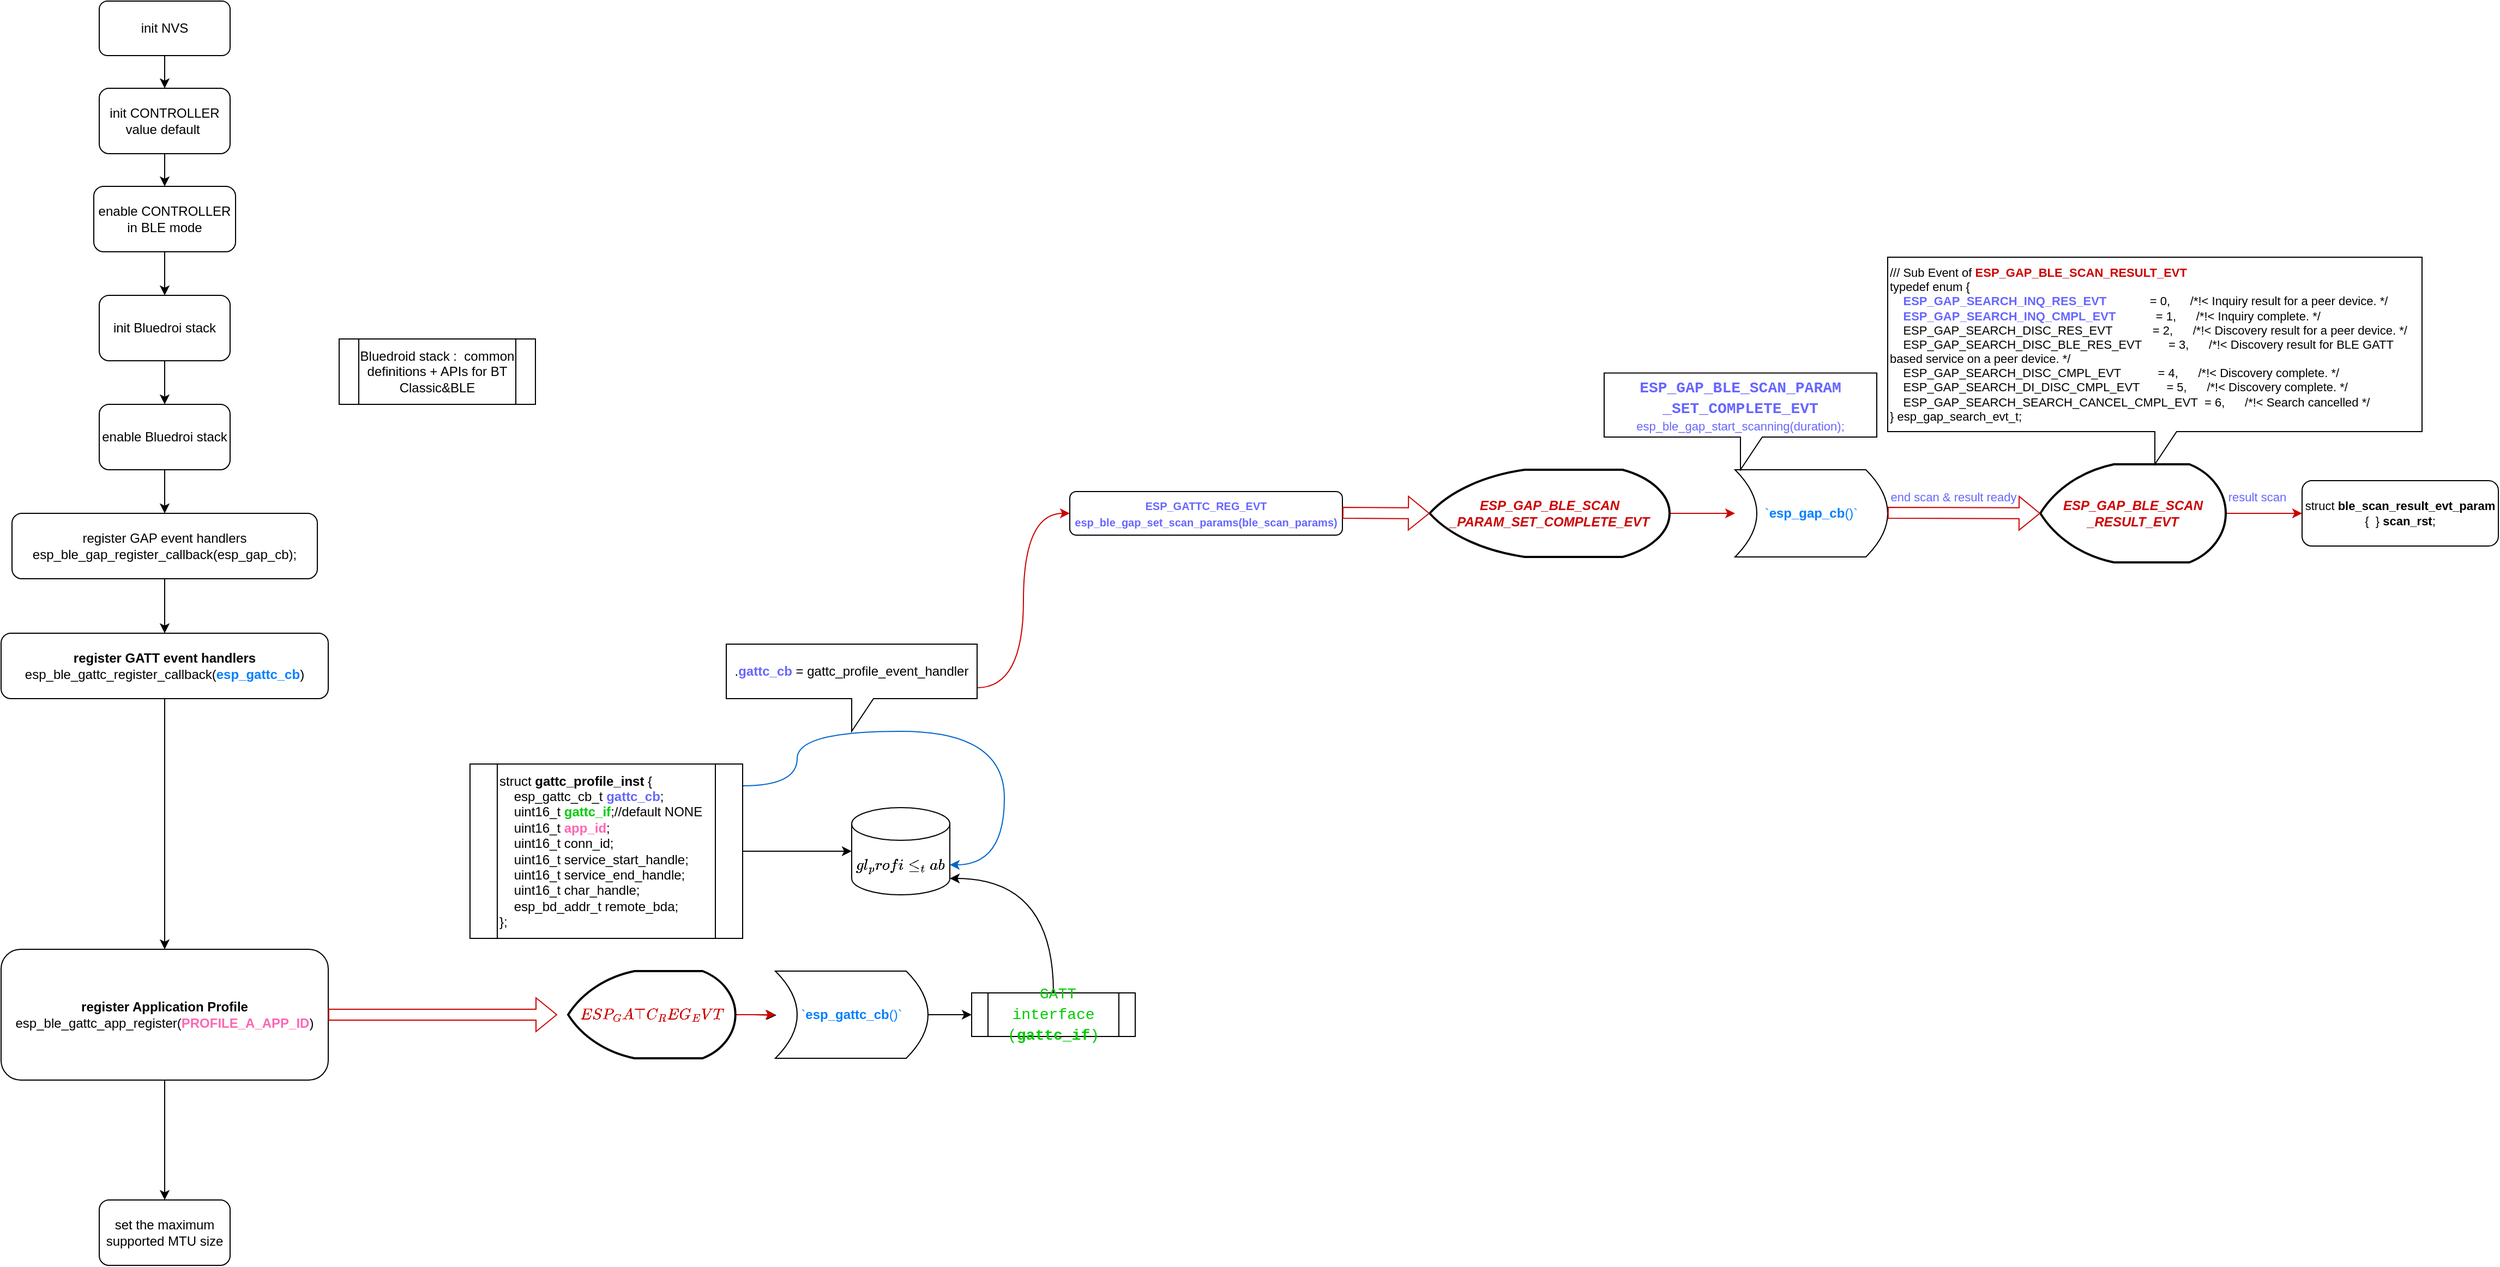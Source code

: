 <mxfile version="20.8.1" type="github">
  <diagram id="5WGJPJ9PN9hEiIK1iL1-" name="Trang-1">
    <mxGraphModel dx="1313" dy="726" grid="1" gridSize="10" guides="1" tooltips="1" connect="1" arrows="1" fold="1" page="1" pageScale="1" pageWidth="4681" pageHeight="3300" math="0" shadow="0">
      <root>
        <mxCell id="0" />
        <mxCell id="1" parent="0" />
        <mxCell id="tE3i4PgHsdOXRFT06SJb-3" value="" style="edgeStyle=orthogonalEdgeStyle;rounded=0;orthogonalLoop=1;jettySize=auto;html=1;" parent="1" source="tE3i4PgHsdOXRFT06SJb-1" target="tE3i4PgHsdOXRFT06SJb-2" edge="1">
          <mxGeometry relative="1" as="geometry" />
        </mxCell>
        <mxCell id="tE3i4PgHsdOXRFT06SJb-1" value="init NVS" style="rounded=1;whiteSpace=wrap;html=1;" parent="1" vertex="1">
          <mxGeometry x="340" y="40" width="120" height="50" as="geometry" />
        </mxCell>
        <mxCell id="tE3i4PgHsdOXRFT06SJb-6" value="" style="edgeStyle=orthogonalEdgeStyle;rounded=0;orthogonalLoop=1;jettySize=auto;html=1;" parent="1" source="tE3i4PgHsdOXRFT06SJb-2" target="tE3i4PgHsdOXRFT06SJb-4" edge="1">
          <mxGeometry relative="1" as="geometry" />
        </mxCell>
        <mxCell id="tE3i4PgHsdOXRFT06SJb-2" value="init CONTROLLER&lt;br&gt;value default&amp;nbsp;" style="rounded=1;whiteSpace=wrap;html=1;" parent="1" vertex="1">
          <mxGeometry x="340" y="120" width="120" height="60" as="geometry" />
        </mxCell>
        <mxCell id="tE3i4PgHsdOXRFT06SJb-14" value="" style="edgeStyle=orthogonalEdgeStyle;rounded=0;orthogonalLoop=1;jettySize=auto;html=1;" parent="1" source="tE3i4PgHsdOXRFT06SJb-4" target="tE3i4PgHsdOXRFT06SJb-12" edge="1">
          <mxGeometry relative="1" as="geometry" />
        </mxCell>
        <mxCell id="tE3i4PgHsdOXRFT06SJb-4" value="enable CONTROLLER in BLE mode" style="rounded=1;whiteSpace=wrap;html=1;" parent="1" vertex="1">
          <mxGeometry x="335" y="210" width="130" height="60" as="geometry" />
        </mxCell>
        <mxCell id="tE3i4PgHsdOXRFT06SJb-15" value="" style="edgeStyle=orthogonalEdgeStyle;rounded=0;orthogonalLoop=1;jettySize=auto;html=1;" parent="1" source="tE3i4PgHsdOXRFT06SJb-12" target="tE3i4PgHsdOXRFT06SJb-13" edge="1">
          <mxGeometry relative="1" as="geometry" />
        </mxCell>
        <mxCell id="tE3i4PgHsdOXRFT06SJb-12" value="init Bluedroi stack" style="rounded=1;whiteSpace=wrap;html=1;" parent="1" vertex="1">
          <mxGeometry x="340" y="310" width="120" height="60" as="geometry" />
        </mxCell>
        <mxCell id="zCq8DhJdXFzrdfrmIdEc-4" value="" style="edgeStyle=orthogonalEdgeStyle;rounded=0;orthogonalLoop=1;jettySize=auto;html=1;" edge="1" parent="1" source="tE3i4PgHsdOXRFT06SJb-13" target="zCq8DhJdXFzrdfrmIdEc-2">
          <mxGeometry relative="1" as="geometry" />
        </mxCell>
        <mxCell id="tE3i4PgHsdOXRFT06SJb-13" value="enable Bluedroi stack" style="rounded=1;whiteSpace=wrap;html=1;" parent="1" vertex="1">
          <mxGeometry x="340" y="410" width="120" height="60" as="geometry" />
        </mxCell>
        <mxCell id="tE3i4PgHsdOXRFT06SJb-16" value="Bluedroid stack :&amp;nbsp; common definitions + APIs for BT Classic&amp;amp;BLE" style="shape=process;whiteSpace=wrap;html=1;backgroundOutline=1;" parent="1" vertex="1">
          <mxGeometry x="560" y="350" width="180" height="60" as="geometry" />
        </mxCell>
        <mxCell id="zCq8DhJdXFzrdfrmIdEc-6" value="" style="edgeStyle=orthogonalEdgeStyle;rounded=0;orthogonalLoop=1;jettySize=auto;html=1;" edge="1" parent="1" source="zCq8DhJdXFzrdfrmIdEc-2" target="zCq8DhJdXFzrdfrmIdEc-5">
          <mxGeometry relative="1" as="geometry" />
        </mxCell>
        <mxCell id="zCq8DhJdXFzrdfrmIdEc-2" value="register GAP event handlers&lt;br&gt;&lt;div style=&quot;border-color: var(--border-color); text-align: left;&quot;&gt;&lt;span style=&quot;border-color: var(--border-color); background-color: initial;&quot;&gt;esp_ble_gap_register_callback(esp_gap_cb);&lt;/span&gt;&lt;/div&gt;" style="rounded=1;whiteSpace=wrap;html=1;" vertex="1" parent="1">
          <mxGeometry x="260" y="510" width="280" height="60" as="geometry" />
        </mxCell>
        <mxCell id="zCq8DhJdXFzrdfrmIdEc-8" value="" style="edgeStyle=orthogonalEdgeStyle;rounded=0;orthogonalLoop=1;jettySize=auto;html=1;" edge="1" parent="1" source="zCq8DhJdXFzrdfrmIdEc-5" target="zCq8DhJdXFzrdfrmIdEc-7">
          <mxGeometry relative="1" as="geometry" />
        </mxCell>
        <mxCell id="zCq8DhJdXFzrdfrmIdEc-5" value="&lt;b&gt;register GATT event handlers&lt;/b&gt;&lt;br&gt;&lt;div style=&quot;border-color: var(--border-color); text-align: left;&quot;&gt;&lt;span style=&quot;background-color: initial;&quot;&gt;esp_ble_gattc_register_callback(&lt;font color=&quot;#007fff&quot;&gt;&lt;b&gt;esp_gattc_cb&lt;/b&gt;&lt;/font&gt;)&lt;/span&gt;&lt;br&gt;&lt;/div&gt;" style="rounded=1;whiteSpace=wrap;html=1;" vertex="1" parent="1">
          <mxGeometry x="250" y="620" width="300" height="60" as="geometry" />
        </mxCell>
        <mxCell id="zCq8DhJdXFzrdfrmIdEc-10" value="" style="edgeStyle=orthogonalEdgeStyle;rounded=0;orthogonalLoop=1;jettySize=auto;html=1;" edge="1" parent="1" source="zCq8DhJdXFzrdfrmIdEc-7" target="zCq8DhJdXFzrdfrmIdEc-9">
          <mxGeometry relative="1" as="geometry" />
        </mxCell>
        <mxCell id="zCq8DhJdXFzrdfrmIdEc-7" value="&lt;div style=&quot;&quot;&gt;&lt;b style=&quot;background-color: initial;&quot;&gt;register Application Profile&lt;/b&gt;&lt;/div&gt;&lt;div style=&quot;text-align: left;&quot;&gt;&lt;span style=&quot;background-color: initial;&quot;&gt;esp_ble_gattc_app_register(&lt;b&gt;&lt;font color=&quot;#ff66b3&quot;&gt;PROFILE_A_APP_ID&lt;/font&gt;&lt;/b&gt;)&lt;br&gt;&lt;/span&gt;&lt;/div&gt;" style="rounded=1;whiteSpace=wrap;html=1;" vertex="1" parent="1">
          <mxGeometry x="250" y="910" width="300" height="120" as="geometry" />
        </mxCell>
        <mxCell id="zCq8DhJdXFzrdfrmIdEc-9" value="set the maximum supported MTU size" style="rounded=1;whiteSpace=wrap;html=1;" vertex="1" parent="1">
          <mxGeometry x="340" y="1140" width="120" height="60" as="geometry" />
        </mxCell>
        <mxCell id="zCq8DhJdXFzrdfrmIdEc-16" value="" style="edgeStyle=orthogonalEdgeStyle;rounded=0;orthogonalLoop=1;jettySize=auto;html=1;entryX=0;entryY=0.5;entryDx=0;entryDy=0;entryPerimeter=0;" edge="1" parent="1" source="zCq8DhJdXFzrdfrmIdEc-13" target="zCq8DhJdXFzrdfrmIdEc-18">
          <mxGeometry relative="1" as="geometry">
            <mxPoint x="1030" y="810" as="targetPoint" />
            <Array as="points">
              <mxPoint x="1010" y="820" />
              <mxPoint x="1010" y="820" />
            </Array>
          </mxGeometry>
        </mxCell>
        <mxCell id="zCq8DhJdXFzrdfrmIdEc-33" style="edgeStyle=orthogonalEdgeStyle;curved=1;rounded=0;orthogonalLoop=1;jettySize=auto;html=1;entryX=1;entryY=0;entryDx=0;entryDy=52.5;entryPerimeter=0;fontColor=#4A80FF;strokeColor=#0066CC;" edge="1" parent="1" source="zCq8DhJdXFzrdfrmIdEc-13" target="zCq8DhJdXFzrdfrmIdEc-18">
          <mxGeometry relative="1" as="geometry">
            <Array as="points">
              <mxPoint x="980" y="760" />
              <mxPoint x="980" y="710" />
              <mxPoint x="1170" y="710" />
              <mxPoint x="1170" y="833" />
            </Array>
          </mxGeometry>
        </mxCell>
        <mxCell id="zCq8DhJdXFzrdfrmIdEc-13" value="&lt;div&gt;struct &lt;b&gt;gattc_profile_inst&lt;/b&gt; {&lt;/div&gt;&lt;div&gt;&amp;nbsp; &amp;nbsp; esp_gattc_cb_t &lt;b&gt;&lt;font color=&quot;#6666ff&quot;&gt;gattc_cb&lt;/font&gt;&lt;/b&gt;;&lt;/div&gt;&lt;div&gt;&amp;nbsp; &amp;nbsp; uint16_t &lt;b&gt;&lt;font color=&quot;#00cc00&quot;&gt;gattc_if&lt;/font&gt;&lt;/b&gt;;//default NONE&lt;/div&gt;&lt;div&gt;&amp;nbsp; &amp;nbsp; uint16_t &lt;b&gt;&lt;font color=&quot;#ff66b3&quot;&gt;app_id&lt;/font&gt;&lt;/b&gt;;&lt;/div&gt;&lt;div style=&quot;&quot;&gt;&amp;nbsp; &amp;nbsp; uint16_t conn_id;&lt;/div&gt;&lt;div&gt;&amp;nbsp; &amp;nbsp; uint16_t service_start_handle;&lt;/div&gt;&lt;div&gt;&amp;nbsp; &amp;nbsp; uint16_t service_end_handle;&lt;/div&gt;&lt;div&gt;&amp;nbsp; &amp;nbsp; uint16_t char_handle;&lt;/div&gt;&lt;div&gt;&amp;nbsp; &amp;nbsp; esp_bd_addr_t remote_bda;&lt;/div&gt;&lt;div&gt;};&lt;/div&gt;" style="shape=process;whiteSpace=wrap;html=1;backgroundOutline=1;align=left;" vertex="1" parent="1">
          <mxGeometry x="680" y="740" width="250" height="160" as="geometry" />
        </mxCell>
        <mxCell id="zCq8DhJdXFzrdfrmIdEc-20" value="" style="edgeStyle=orthogonalEdgeStyle;rounded=0;orthogonalLoop=1;jettySize=auto;html=1;fontColor=#4A80FF;" edge="1" parent="1" target="zCq8DhJdXFzrdfrmIdEc-19">
          <mxGeometry relative="1" as="geometry">
            <mxPoint x="940" y="970" as="sourcePoint" />
          </mxGeometry>
        </mxCell>
        <mxCell id="zCq8DhJdXFzrdfrmIdEc-18" value="&lt;span style=&quot;color: rgb(0, 0, 0);&quot;&gt;`gl_profile_tab`&lt;/span&gt;" style="shape=cylinder3;whiteSpace=wrap;html=1;boundedLbl=1;backgroundOutline=1;size=15;fontColor=#FF0000;" vertex="1" parent="1">
          <mxGeometry x="1030" y="780" width="90" height="80" as="geometry" />
        </mxCell>
        <mxCell id="zCq8DhJdXFzrdfrmIdEc-27" value="" style="edgeStyle=orthogonalEdgeStyle;rounded=0;orthogonalLoop=1;jettySize=auto;html=1;fontColor=#4A80FF;" edge="1" parent="1" source="zCq8DhJdXFzrdfrmIdEc-19" target="zCq8DhJdXFzrdfrmIdEc-25">
          <mxGeometry relative="1" as="geometry" />
        </mxCell>
        <mxCell id="zCq8DhJdXFzrdfrmIdEc-19" value="&lt;font color=&quot;#007fff&quot;&gt;`&lt;b&gt;esp_gattc_cb&lt;/b&gt;()`&lt;/font&gt;" style="shape=dataStorage;whiteSpace=wrap;html=1;fixedSize=1;fontColor=#FF0000;direction=west;" vertex="1" parent="1">
          <mxGeometry x="960" y="930" width="140" height="80" as="geometry" />
        </mxCell>
        <mxCell id="zCq8DhJdXFzrdfrmIdEc-23" value="" style="shape=flexArrow;endArrow=classic;html=1;rounded=0;fontColor=#4A80FF;exitX=1;exitY=0.5;exitDx=0;exitDy=0;strokeColor=#CC0000;fontStyle=0;verticalAlign=bottom;" edge="1" parent="1" source="zCq8DhJdXFzrdfrmIdEc-7">
          <mxGeometry width="50" height="50" relative="1" as="geometry">
            <mxPoint x="560" y="940" as="sourcePoint" />
            <mxPoint x="760" y="970" as="targetPoint" />
          </mxGeometry>
        </mxCell>
        <mxCell id="zCq8DhJdXFzrdfrmIdEc-40" style="edgeStyle=orthogonalEdgeStyle;curved=1;rounded=0;orthogonalLoop=1;jettySize=auto;html=1;entryX=1;entryY=1;entryDx=0;entryDy=-15;entryPerimeter=0;strokeColor=#000000;fontColor=#4A80FF;exitX=0.5;exitY=0;exitDx=0;exitDy=0;" edge="1" parent="1" source="zCq8DhJdXFzrdfrmIdEc-25" target="zCq8DhJdXFzrdfrmIdEc-18">
          <mxGeometry relative="1" as="geometry" />
        </mxCell>
        <mxCell id="zCq8DhJdXFzrdfrmIdEc-25" value="&lt;div style=&quot;font-family: Consolas, &amp;quot;Courier New&amp;quot;, monospace; font-size: 14px; line-height: 19px;&quot;&gt;&lt;font color=&quot;#00cc00&quot;&gt;&amp;nbsp;GATT interface&lt;/font&gt;&lt;/div&gt;&lt;div style=&quot;font-family: Consolas, &amp;quot;Courier New&amp;quot;, monospace; font-size: 14px; line-height: 19px;&quot;&gt;&lt;font color=&quot;#00cc00&quot;&gt;(&lt;b&gt;gattc_if&lt;/b&gt;)&lt;/font&gt;&lt;/div&gt;" style="shape=process;whiteSpace=wrap;html=1;backgroundOutline=1;fontColor=#4A80FF;" vertex="1" parent="1">
          <mxGeometry x="1140" y="950" width="150" height="40" as="geometry" />
        </mxCell>
        <mxCell id="zCq8DhJdXFzrdfrmIdEc-57" style="edgeStyle=orthogonalEdgeStyle;curved=1;rounded=0;orthogonalLoop=1;jettySize=auto;html=1;entryX=0;entryY=0.5;entryDx=0;entryDy=0;strokeColor=#CC0000;fontSize=9;fontColor=#6666FF;" edge="1" parent="1" source="zCq8DhJdXFzrdfrmIdEc-45" target="zCq8DhJdXFzrdfrmIdEc-56">
          <mxGeometry relative="1" as="geometry" />
        </mxCell>
        <mxCell id="zCq8DhJdXFzrdfrmIdEc-45" value="&lt;font color=&quot;#000000&quot;&gt;.&lt;/font&gt;&lt;font color=&quot;#6666ff&quot;&gt;&lt;b&gt;gattc_cb &lt;/b&gt;&lt;/font&gt;&lt;font color=&quot;#000000&quot;&gt;= gattc_profile_event_handler&lt;/font&gt;" style="shape=callout;whiteSpace=wrap;html=1;perimeter=calloutPerimeter;labelBackgroundColor=none;fontColor=#007FFF;" vertex="1" parent="1">
          <mxGeometry x="915" y="630" width="230" height="80" as="geometry" />
        </mxCell>
        <mxCell id="zCq8DhJdXFzrdfrmIdEc-49" value="" style="edgeStyle=orthogonalEdgeStyle;curved=1;rounded=0;orthogonalLoop=1;jettySize=auto;html=1;strokeColor=#CC0000;fontColor=#6666FF;" edge="1" parent="1" source="zCq8DhJdXFzrdfrmIdEc-48" target="zCq8DhJdXFzrdfrmIdEc-19">
          <mxGeometry relative="1" as="geometry" />
        </mxCell>
        <mxCell id="zCq8DhJdXFzrdfrmIdEc-48" value="&lt;i style=&quot;border-color: var(--border-color); color: rgb(0, 0, 0);&quot;&gt;&lt;b style=&quot;border-color: var(--border-color);&quot;&gt;&lt;font style=&quot;border-color: var(--border-color);&quot; color=&quot;#cc0000&quot;&gt;`ESP_GATTC_REG_EVT`&lt;/font&gt;&lt;/b&gt;&lt;/i&gt;" style="strokeWidth=2;html=1;shape=mxgraph.flowchart.display;whiteSpace=wrap;labelBackgroundColor=none;fontColor=#6666FF;" vertex="1" parent="1">
          <mxGeometry x="770" y="930" width="153.34" height="80" as="geometry" />
        </mxCell>
        <mxCell id="zCq8DhJdXFzrdfrmIdEc-56" value="&lt;font style=&quot;&quot;&gt;&lt;font size=&quot;1&quot;&gt;&lt;b&gt;ESP_GATTC_REG_EVT&lt;/b&gt;&lt;/font&gt;&lt;br&gt;&lt;font size=&quot;1&quot;&gt;&lt;b&gt;esp_ble_gap_set_scan_params(ble_scan_params&lt;/b&gt;&lt;b&gt;)&lt;/b&gt;&lt;/font&gt;&lt;br&gt;&lt;/font&gt;" style="rounded=1;whiteSpace=wrap;html=1;labelBackgroundColor=none;fontColor=#6666FF;" vertex="1" parent="1">
          <mxGeometry x="1230" y="490" width="250" height="40" as="geometry" />
        </mxCell>
        <mxCell id="zCq8DhJdXFzrdfrmIdEc-63" value="" style="edgeStyle=orthogonalEdgeStyle;curved=1;rounded=0;orthogonalLoop=1;jettySize=auto;html=1;strokeColor=#CC0000;fontSize=9;fontColor=#6666FF;" edge="1" parent="1" source="zCq8DhJdXFzrdfrmIdEc-60" target="zCq8DhJdXFzrdfrmIdEc-62">
          <mxGeometry relative="1" as="geometry" />
        </mxCell>
        <mxCell id="zCq8DhJdXFzrdfrmIdEc-60" value="&lt;i style=&quot;border-color: var(--border-color); color: rgb(0, 0, 0);&quot;&gt;&lt;b style=&quot;border-color: var(--border-color);&quot;&gt;&lt;font style=&quot;border-color: var(--border-color);&quot; color=&quot;#cc0000&quot;&gt;ESP_GAP_BLE_SCAN&lt;br&gt;_PARAM_SET_COMPLETE_EVT&lt;/font&gt;&lt;/b&gt;&lt;/i&gt;" style="strokeWidth=2;html=1;shape=mxgraph.flowchart.display;whiteSpace=wrap;labelBackgroundColor=none;fontColor=#6666FF;" vertex="1" parent="1">
          <mxGeometry x="1560" y="470" width="220" height="80" as="geometry" />
        </mxCell>
        <mxCell id="zCq8DhJdXFzrdfrmIdEc-61" value="" style="shape=flexArrow;endArrow=classic;html=1;rounded=0;fontColor=#4A80FF;exitX=1;exitY=0.5;exitDx=0;exitDy=0;strokeColor=#CC0000;fontStyle=0;verticalAlign=bottom;" edge="1" parent="1">
          <mxGeometry width="50" height="50" relative="1" as="geometry">
            <mxPoint x="1480" y="509.5" as="sourcePoint" />
            <mxPoint x="1560" y="510" as="targetPoint" />
          </mxGeometry>
        </mxCell>
        <mxCell id="zCq8DhJdXFzrdfrmIdEc-62" value="&lt;font color=&quot;#007fff&quot;&gt;`&lt;b&gt;esp_gap_cb&lt;/b&gt;()`&lt;/font&gt;" style="shape=dataStorage;whiteSpace=wrap;html=1;fixedSize=1;fontColor=#FF0000;direction=west;" vertex="1" parent="1">
          <mxGeometry x="1840" y="470" width="140" height="80" as="geometry" />
        </mxCell>
        <mxCell id="zCq8DhJdXFzrdfrmIdEc-65" value="&lt;font style=&quot;font-size: 11px;&quot;&gt;&lt;div style=&quot;font-family: Consolas, &amp;quot;Courier New&amp;quot;, monospace; font-size: 14px; line-height: 19px;&quot;&gt;&lt;b&gt;ESP_GAP_BLE_SCAN_PARAM&lt;/b&gt;&lt;/div&gt;&lt;div style=&quot;font-family: Consolas, &amp;quot;Courier New&amp;quot;, monospace; font-size: 14px; line-height: 19px;&quot;&gt;&lt;b&gt;_SET_COMPLETE_EVT&lt;/b&gt;&lt;/div&gt;esp_ble_gap_start_scanning(duration);&lt;/font&gt;" style="shape=callout;whiteSpace=wrap;html=1;perimeter=calloutPerimeter;labelBackgroundColor=none;fontSize=9;fontColor=#6666FF;" vertex="1" parent="1">
          <mxGeometry x="1720" y="381.29" width="250" height="88.71" as="geometry" />
        </mxCell>
        <mxCell id="zCq8DhJdXFzrdfrmIdEc-71" value="" style="edgeStyle=orthogonalEdgeStyle;curved=1;rounded=0;orthogonalLoop=1;jettySize=auto;html=1;strokeColor=#CC0000;fontSize=11;fontColor=#000000;" edge="1" parent="1" source="zCq8DhJdXFzrdfrmIdEc-66" target="zCq8DhJdXFzrdfrmIdEc-70">
          <mxGeometry relative="1" as="geometry" />
        </mxCell>
        <mxCell id="zCq8DhJdXFzrdfrmIdEc-66" value="&lt;font color=&quot;#cc0000&quot;&gt;&lt;b&gt;&lt;i&gt;ESP_GAP_BLE_SCAN&lt;br&gt;_RESULT_EVT&lt;/i&gt;&lt;/b&gt;&lt;/font&gt;" style="strokeWidth=2;html=1;shape=mxgraph.flowchart.display;whiteSpace=wrap;labelBackgroundColor=none;fontColor=#6666FF;" vertex="1" parent="1">
          <mxGeometry x="2120" y="465" width="170" height="90" as="geometry" />
        </mxCell>
        <mxCell id="zCq8DhJdXFzrdfrmIdEc-67" value="" style="shape=flexArrow;endArrow=classic;html=1;rounded=0;fontColor=#4A80FF;exitX=1;exitY=0.5;exitDx=0;exitDy=0;strokeColor=#CC0000;fontStyle=0;verticalAlign=bottom;entryX=0;entryY=0.5;entryDx=0;entryDy=0;entryPerimeter=0;" edge="1" parent="1" target="zCq8DhJdXFzrdfrmIdEc-66">
          <mxGeometry width="50" height="50" relative="1" as="geometry">
            <mxPoint x="1980" y="509.5" as="sourcePoint" />
            <mxPoint x="2060" y="510" as="targetPoint" />
          </mxGeometry>
        </mxCell>
        <mxCell id="zCq8DhJdXFzrdfrmIdEc-68" value="end scan &amp;amp; result ready" style="text;html=1;align=center;verticalAlign=middle;resizable=0;points=[];autosize=1;strokeColor=none;fillColor=none;fontSize=11;fontColor=#6666FF;" vertex="1" parent="1">
          <mxGeometry x="1970" y="480" width="140" height="30" as="geometry" />
        </mxCell>
        <mxCell id="zCq8DhJdXFzrdfrmIdEc-69" value="&lt;div&gt;&lt;font color=&quot;#000000&quot;&gt;/// Sub Event of &lt;/font&gt;&lt;font color=&quot;#cc0000&quot;&gt;&lt;b&gt;ESP_GAP_BLE_SCAN_RESULT_EVT&lt;/b&gt;&lt;/font&gt;&lt;br&gt;&lt;/div&gt;&lt;div&gt;&lt;font color=&quot;#000000&quot;&gt;typedef enum {&lt;/font&gt;&lt;/div&gt;&lt;div&gt;&lt;font color=&quot;#000000&quot;&gt;&amp;nbsp; &amp;nbsp; &lt;/font&gt;&lt;b style=&quot;&quot;&gt;ESP_GAP_SEARCH_INQ_RES_EVT&amp;nbsp; &amp;nbsp; &amp;nbsp; &amp;nbsp; &amp;nbsp; &amp;nbsp; &amp;nbsp;&lt;/b&gt;&lt;font color=&quot;#000000&quot;&gt;= 0,&amp;nbsp; &amp;nbsp; &amp;nbsp; /*!&amp;lt; Inquiry result for a peer device. */&lt;/font&gt;&lt;/div&gt;&lt;div&gt;&lt;font color=&quot;#000000&quot;&gt;&amp;nbsp; &amp;nbsp; &lt;/font&gt;&lt;b style=&quot;&quot;&gt;ESP_GAP_SEARCH_INQ_CMPL_EVT&amp;nbsp; &amp;nbsp; &amp;nbsp; &amp;nbsp; &amp;nbsp; &amp;nbsp; &lt;/b&gt;&lt;font color=&quot;#000000&quot;&gt;= 1,&amp;nbsp; &amp;nbsp; &amp;nbsp; /*!&amp;lt; Inquiry complete. */&lt;/font&gt;&lt;/div&gt;&lt;div&gt;&lt;font color=&quot;#000000&quot;&gt;&amp;nbsp; &amp;nbsp; ESP_GAP_SEARCH_DISC_RES_EVT&amp;nbsp; &amp;nbsp; &amp;nbsp; &amp;nbsp; &amp;nbsp; &amp;nbsp; = 2,&amp;nbsp; &amp;nbsp; &amp;nbsp; /*!&amp;lt; Discovery result for a peer device. */&lt;/font&gt;&lt;/div&gt;&lt;div&gt;&lt;font color=&quot;#000000&quot;&gt;&amp;nbsp; &amp;nbsp; ESP_GAP_SEARCH_DISC_BLE_RES_EVT&amp;nbsp; &amp;nbsp; &amp;nbsp; &amp;nbsp; = 3,&amp;nbsp; &amp;nbsp; &amp;nbsp; /*!&amp;lt; Discovery result for BLE GATT&amp;nbsp;&lt;/font&gt;&lt;/div&gt;&lt;div&gt;&lt;font color=&quot;#000000&quot;&gt;&lt;span style=&quot;&quot;&gt;	&lt;/span&gt;&lt;span style=&quot;&quot;&gt;	&lt;/span&gt;&lt;span style=&quot;&quot;&gt;	&lt;/span&gt;&lt;span style=&quot;&quot;&gt;	&lt;/span&gt;&lt;span style=&quot;&quot;&gt;	&lt;/span&gt;&lt;span style=&quot;&quot;&gt;	&lt;/span&gt;&lt;span style=&quot;&quot;&gt;	&lt;/span&gt;&lt;span style=&quot;&quot;&gt;	&lt;/span&gt;&lt;span style=&quot;&quot;&gt;	&lt;/span&gt;&lt;span style=&quot;&quot;&gt;	&lt;/span&gt;&lt;span style=&quot;&quot;&gt;	&lt;/span&gt;&lt;span style=&quot;&quot;&gt;	&lt;/span&gt;based service on a peer device. */&lt;/font&gt;&lt;/div&gt;&lt;div&gt;&lt;font color=&quot;#000000&quot;&gt;&amp;nbsp; &amp;nbsp; ESP_GAP_SEARCH_DISC_CMPL_EVT&amp;nbsp; &amp;nbsp; &amp;nbsp; &amp;nbsp; &amp;nbsp; &amp;nbsp;= 4,&amp;nbsp; &amp;nbsp; &amp;nbsp; /*!&amp;lt; Discovery complete. */&lt;/font&gt;&lt;/div&gt;&lt;div&gt;&lt;font color=&quot;#000000&quot;&gt;&amp;nbsp; &amp;nbsp; ESP_GAP_SEARCH_DI_DISC_CMPL_EVT&amp;nbsp; &amp;nbsp; &amp;nbsp; &amp;nbsp; = 5,&amp;nbsp; &amp;nbsp; &amp;nbsp; /*!&amp;lt; Discovery complete. */&lt;/font&gt;&lt;/div&gt;&lt;div&gt;&lt;font color=&quot;#000000&quot;&gt;&amp;nbsp; &amp;nbsp; ESP_GAP_SEARCH_SEARCH_CANCEL_CMPL_EVT&amp;nbsp; = 6,&amp;nbsp; &amp;nbsp; &amp;nbsp; /*!&amp;lt; Search cancelled */&lt;/font&gt;&lt;/div&gt;&lt;div&gt;&lt;font color=&quot;#000000&quot;&gt;} esp_gap_search_evt_t;&lt;/font&gt;&lt;/div&gt;" style="shape=callout;whiteSpace=wrap;html=1;perimeter=calloutPerimeter;labelBackgroundColor=none;fontSize=11;fontColor=#6666FF;align=left;" vertex="1" parent="1">
          <mxGeometry x="1980" y="275" width="490" height="190" as="geometry" />
        </mxCell>
        <mxCell id="zCq8DhJdXFzrdfrmIdEc-70" value="&lt;font color=&quot;#000000&quot;&gt;struct &lt;b&gt;ble_scan_result_evt_param &lt;/b&gt;{&amp;nbsp; } &lt;b&gt;scan_rst&lt;/b&gt;;&lt;/font&gt;" style="rounded=1;whiteSpace=wrap;html=1;labelBackgroundColor=none;fontSize=11;fontColor=#CC0000;" vertex="1" parent="1">
          <mxGeometry x="2360" y="480" width="180" height="60" as="geometry" />
        </mxCell>
        <mxCell id="zCq8DhJdXFzrdfrmIdEc-72" value="result scan&amp;nbsp;" style="text;html=1;align=center;verticalAlign=middle;resizable=0;points=[];autosize=1;strokeColor=none;fillColor=none;fontSize=11;fontColor=#6666FF;" vertex="1" parent="1">
          <mxGeometry x="2280" y="480" width="80" height="30" as="geometry" />
        </mxCell>
      </root>
    </mxGraphModel>
  </diagram>
</mxfile>
